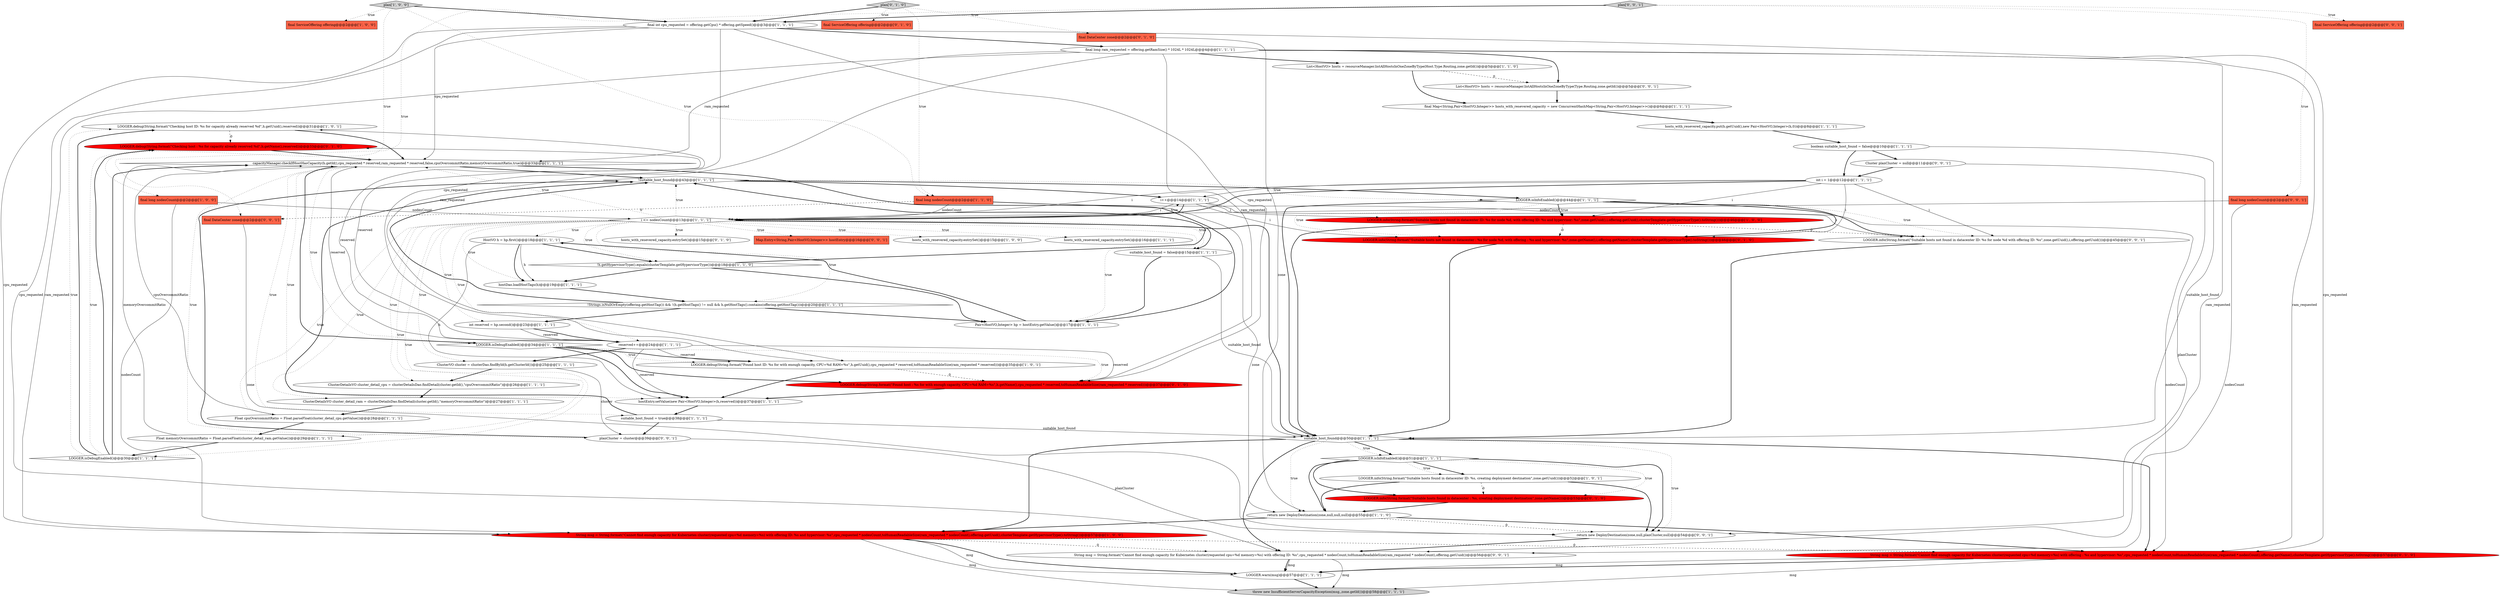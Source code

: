 digraph {
27 [style = filled, label = "LOGGER.debug(String.format(\"Checking host ID: %s for capacity already reserved %d\",h.getUuid(),reserved))@@@31@@@['1', '0', '1']", fillcolor = white, shape = ellipse image = "AAA0AAABBB1BBB"];
32 [style = filled, label = "final long nodesCount@@@2@@@['1', '1', '0']", fillcolor = tomato, shape = box image = "AAA0AAABBB1BBB"];
1 [style = filled, label = "suitable_host_found@@@50@@@['1', '1', '1']", fillcolor = white, shape = diamond image = "AAA0AAABBB1BBB"];
4 [style = filled, label = "LOGGER.isInfoEnabled()@@@51@@@['1', '1', '1']", fillcolor = white, shape = diamond image = "AAA0AAABBB1BBB"];
37 [style = filled, label = "ClusterVO cluster = clusterDao.findById(h.getClusterId())@@@25@@@['1', '1', '1']", fillcolor = white, shape = ellipse image = "AAA0AAABBB1BBB"];
49 [style = filled, label = "LOGGER.debug(String.format(\"Checking host : %s for capacity already reserved %d\",h.getName(),reserved))@@@33@@@['0', '1', '0']", fillcolor = red, shape = ellipse image = "AAA1AAABBB2BBB"];
15 [style = filled, label = "ClusterDetailsVO cluster_detail_ram = clusterDetailsDao.findDetail(cluster.getId(),\"memoryOvercommitRatio\")@@@27@@@['1', '1', '1']", fillcolor = white, shape = ellipse image = "AAA0AAABBB1BBB"];
60 [style = filled, label = "List<HostVO> hosts = resourceManager.listAllHostsInOneZoneByType(Type.Routing,zone.getId())@@@5@@@['0', '0', '1']", fillcolor = white, shape = ellipse image = "AAA0AAABBB3BBB"];
36 [style = filled, label = "LOGGER.isDebugEnabled()@@@30@@@['1', '1', '1']", fillcolor = white, shape = diamond image = "AAA0AAABBB1BBB"];
21 [style = filled, label = "!suitable_host_found@@@43@@@['1', '1', '1']", fillcolor = white, shape = diamond image = "AAA0AAABBB1BBB"];
8 [style = filled, label = "final int cpu_requested = offering.getCpu() * offering.getSpeed()@@@3@@@['1', '1', '1']", fillcolor = white, shape = ellipse image = "AAA0AAABBB1BBB"];
64 [style = filled, label = "final DataCenter zone@@@2@@@['0', '0', '1']", fillcolor = tomato, shape = box image = "AAA0AAABBB3BBB"];
47 [style = filled, label = "String msg = String.format(\"Cannot find enough capacity for Kubernetes cluster(requested cpu=%d memory=%s) with offering : %s and hypervisor: %s\",cpu_requested * nodesCount,toHumanReadableSize(ram_requested * nodesCount),offering.getName(),clusterTemplate.getHypervisorType().toString())@@@57@@@['0', '1', '0']", fillcolor = red, shape = ellipse image = "AAA1AAABBB2BBB"];
19 [style = filled, label = "HostVO h = hp.first()@@@18@@@['1', '1', '1']", fillcolor = white, shape = ellipse image = "AAA0AAABBB1BBB"];
43 [style = filled, label = "LOGGER.info(String.format(\"Suitable hosts not found in datacenter ID: %s for node %d, with offering ID: %s and hypervisor: %s\",zone.getUuid(),i,offering.getUuid(),clusterTemplate.getHypervisorType().toString()))@@@46@@@['1', '0', '0']", fillcolor = red, shape = ellipse image = "AAA1AAABBB1BBB"];
50 [style = filled, label = "hosts_with_resevered_capacity.entrySet()@@@15@@@['0', '1', '0']", fillcolor = white, shape = ellipse image = "AAA0AAABBB2BBB"];
3 [style = filled, label = "plan['1', '0', '0']", fillcolor = lightgray, shape = diamond image = "AAA0AAABBB1BBB"];
14 [style = filled, label = "final Map<String,Pair<HostVO,Integer>> hosts_with_resevered_capacity = new ConcurrentHashMap<String,Pair<HostVO,Integer>>()@@@6@@@['1', '1', '1']", fillcolor = white, shape = ellipse image = "AAA0AAABBB1BBB"];
18 [style = filled, label = "final ServiceOffering offering@@@2@@@['1', '0', '0']", fillcolor = tomato, shape = box image = "AAA0AAABBB1BBB"];
40 [style = filled, label = "suitable_host_found = false@@@15@@@['1', '1', '1']", fillcolor = white, shape = ellipse image = "AAA0AAABBB1BBB"];
39 [style = filled, label = "LOGGER.isDebugEnabled()@@@34@@@['1', '1', '1']", fillcolor = white, shape = diamond image = "AAA0AAABBB1BBB"];
48 [style = filled, label = "final ServiceOffering offering@@@2@@@['0', '1', '0']", fillcolor = tomato, shape = box image = "AAA0AAABBB2BBB"];
55 [style = filled, label = "final ServiceOffering offering@@@2@@@['0', '0', '1']", fillcolor = tomato, shape = box image = "AAA0AAABBB3BBB"];
9 [style = filled, label = "String msg = String.format(\"Cannot find enough capacity for Kubernetes cluster(requested cpu=%d memory=%s) with offering ID: %s and hypervisor: %s\",cpu_requested * nodesCount,toHumanReadableSize(ram_requested * nodesCount),offering.getUuid(),clusterTemplate.getHypervisorType().toString())@@@57@@@['1', '0', '0']", fillcolor = red, shape = ellipse image = "AAA1AAABBB1BBB"];
56 [style = filled, label = "Map.Entry<String,Pair<HostVO,Integer>> hostEntry@@@16@@@['0', '0', '1']", fillcolor = tomato, shape = box image = "AAA0AAABBB3BBB"];
58 [style = filled, label = "String msg = String.format(\"Cannot find enough capacity for Kubernetes cluster(requested cpu=%d memory=%s) with offering ID: %s\",cpu_requested * nodesCount,toHumanReadableSize(ram_requested * nodesCount),offering.getUuid())@@@56@@@['0', '0', '1']", fillcolor = white, shape = ellipse image = "AAA0AAABBB3BBB"];
62 [style = filled, label = "planCluster = cluster@@@39@@@['0', '0', '1']", fillcolor = white, shape = ellipse image = "AAA0AAABBB3BBB"];
53 [style = filled, label = "LOGGER.info(String.format(\"Suitable hosts not found in datacenter : %s for node %d, with offering : %s and hypervisor: %s\",zone.getName(),i,offering.getName(),clusterTemplate.getHypervisorType().toString()))@@@46@@@['0', '1', '0']", fillcolor = red, shape = ellipse image = "AAA1AAABBB2BBB"];
12 [style = filled, label = "hosts_with_resevered_capacity.entrySet()@@@15@@@['1', '0', '0']", fillcolor = white, shape = ellipse image = "AAA0AAABBB1BBB"];
38 [style = filled, label = "Float memoryOvercommitRatio = Float.parseFloat(cluster_detail_ram.getValue())@@@29@@@['1', '1', '1']", fillcolor = white, shape = ellipse image = "AAA0AAABBB1BBB"];
23 [style = filled, label = "LOGGER.info(String.format(\"Suitable hosts found in datacenter ID: %s, creating deployment destination\",zone.getUuid()))@@@52@@@['1', '0', '1']", fillcolor = white, shape = ellipse image = "AAA0AAABBB1BBB"];
7 [style = filled, label = "Float cpuOvercommitRatio = Float.parseFloat(cluster_detail_cpu.getValue())@@@28@@@['1', '1', '1']", fillcolor = white, shape = ellipse image = "AAA0AAABBB1BBB"];
22 [style = filled, label = "return new DeployDestination(zone,null,null,null)@@@55@@@['1', '1', '0']", fillcolor = white, shape = ellipse image = "AAA0AAABBB1BBB"];
33 [style = filled, label = "hosts_with_resevered_capacity.entrySet()@@@16@@@['1', '1', '1']", fillcolor = white, shape = ellipse image = "AAA0AAABBB1BBB"];
34 [style = filled, label = "List<HostVO> hosts = resourceManager.listAllHostsInOneZoneByType(Host.Type.Routing,zone.getId())@@@5@@@['1', '1', '0']", fillcolor = white, shape = ellipse image = "AAA0AAABBB1BBB"];
41 [style = filled, label = "!h.getHypervisorType().equals(clusterTemplate.getHypervisorType())@@@18@@@['1', '1', '0']", fillcolor = white, shape = diamond image = "AAA0AAABBB1BBB"];
61 [style = filled, label = "Cluster planCluster = null@@@11@@@['0', '0', '1']", fillcolor = white, shape = ellipse image = "AAA0AAABBB3BBB"];
63 [style = filled, label = "LOGGER.info(String.format(\"Suitable hosts not found in datacenter ID: %s for node %d with offering ID: %s\",zone.getUuid(),i,offering.getUuid()))@@@45@@@['0', '0', '1']", fillcolor = white, shape = ellipse image = "AAA0AAABBB3BBB"];
54 [style = filled, label = "return new DeployDestination(zone,null,planCluster,null)@@@54@@@['0', '0', '1']", fillcolor = white, shape = ellipse image = "AAA0AAABBB3BBB"];
26 [style = filled, label = "hosts_with_resevered_capacity.put(h.getUuid(),new Pair<HostVO,Integer>(h,0))@@@8@@@['1', '1', '1']", fillcolor = white, shape = ellipse image = "AAA0AAABBB1BBB"];
35 [style = filled, label = "capacityManager.checkIfHostHasCapacity(h.getId(),cpu_requested * reserved,ram_requested * reserved,false,cpuOvercommitRatio,memoryOvercommitRatio,true)@@@33@@@['1', '1', '1']", fillcolor = white, shape = diamond image = "AAA0AAABBB1BBB"];
0 [style = filled, label = "reserved++@@@24@@@['1', '1', '1']", fillcolor = white, shape = ellipse image = "AAA0AAABBB1BBB"];
10 [style = filled, label = "int i = 1@@@12@@@['1', '1', '1']", fillcolor = white, shape = ellipse image = "AAA0AAABBB1BBB"];
29 [style = filled, label = "ClusterDetailsVO cluster_detail_cpu = clusterDetailsDao.findDetail(cluster.getId(),\"cpuOvercommitRatio\")@@@26@@@['1', '1', '1']", fillcolor = white, shape = ellipse image = "AAA0AAABBB1BBB"];
59 [style = filled, label = "final long nodesCount@@@2@@@['0', '0', '1']", fillcolor = tomato, shape = box image = "AAA0AAABBB3BBB"];
16 [style = filled, label = "LOGGER.debug(String.format(\"Found host ID: %s for with enough capacity, CPU=%d RAM=%s\",h.getUuid(),cpu_requested * reserved,toHumanReadableSize(ram_requested * reserved)))@@@35@@@['1', '0', '1']", fillcolor = white, shape = ellipse image = "AAA0AAABBB1BBB"];
46 [style = filled, label = "LOGGER.info(String.format(\"Suitable hosts found in datacenter : %s, creating deployment destination\",zone.getName()))@@@53@@@['0', '1', '0']", fillcolor = red, shape = ellipse image = "AAA1AAABBB2BBB"];
6 [style = filled, label = "final long nodesCount@@@2@@@['1', '0', '0']", fillcolor = tomato, shape = box image = "AAA0AAABBB1BBB"];
51 [style = filled, label = "plan['0', '1', '0']", fillcolor = lightgray, shape = diamond image = "AAA0AAABBB2BBB"];
52 [style = filled, label = "LOGGER.debug(String.format(\"Found host : %s for with enough capacity, CPU=%d RAM=%s\",h.getName(),cpu_requested * reserved,toHumanReadableSize(ram_requested * reserved)))@@@37@@@['0', '1', '0']", fillcolor = red, shape = ellipse image = "AAA1AAABBB2BBB"];
5 [style = filled, label = "final long ram_requested = offering.getRamSize() * 1024L * 1024L@@@4@@@['1', '1', '1']", fillcolor = white, shape = ellipse image = "AAA0AAABBB1BBB"];
28 [style = filled, label = "throw new InsufficientServerCapacityException(msg,,zone.getId())@@@58@@@['1', '1', '1']", fillcolor = lightgray, shape = ellipse image = "AAA0AAABBB1BBB"];
57 [style = filled, label = "plan['0', '0', '1']", fillcolor = lightgray, shape = diamond image = "AAA0AAABBB3BBB"];
2 [style = filled, label = "Pair<HostVO,Integer> hp = hostEntry.getValue()@@@17@@@['1', '1', '1']", fillcolor = white, shape = ellipse image = "AAA0AAABBB1BBB"];
11 [style = filled, label = "i <= nodesCount@@@13@@@['1', '1', '1']", fillcolor = white, shape = diamond image = "AAA0AAABBB1BBB"];
42 [style = filled, label = "!Strings.isNullOrEmpty(offering.getHostTag()) && !(h.getHostTags() != null && h.getHostTags().contains(offering.getHostTag()))@@@20@@@['1', '1', '1']", fillcolor = white, shape = diamond image = "AAA0AAABBB1BBB"];
17 [style = filled, label = "LOGGER.warn(msg)@@@57@@@['1', '1', '1']", fillcolor = white, shape = ellipse image = "AAA0AAABBB1BBB"];
44 [style = filled, label = "i++@@@14@@@['1', '1', '1']", fillcolor = white, shape = ellipse image = "AAA0AAABBB1BBB"];
45 [style = filled, label = "final DataCenter zone@@@2@@@['0', '1', '0']", fillcolor = tomato, shape = box image = "AAA0AAABBB2BBB"];
30 [style = filled, label = "hostEntry.setValue(new Pair<HostVO,Integer>(h,reserved))@@@37@@@['1', '1', '1']", fillcolor = white, shape = ellipse image = "AAA0AAABBB1BBB"];
24 [style = filled, label = "hostDao.loadHostTags(h)@@@19@@@['1', '1', '1']", fillcolor = white, shape = ellipse image = "AAA0AAABBB1BBB"];
25 [style = filled, label = "boolean suitable_host_found = false@@@10@@@['1', '1', '1']", fillcolor = white, shape = ellipse image = "AAA0AAABBB1BBB"];
13 [style = filled, label = "suitable_host_found = true@@@38@@@['1', '1', '1']", fillcolor = white, shape = ellipse image = "AAA0AAABBB1BBB"];
20 [style = filled, label = "LOGGER.isInfoEnabled()@@@44@@@['1', '1', '1']", fillcolor = white, shape = diamond image = "AAA0AAABBB1BBB"];
31 [style = filled, label = "int reserved = hp.second()@@@23@@@['1', '1', '1']", fillcolor = white, shape = ellipse image = "AAA0AAABBB1BBB"];
40->2 [style = bold, label=""];
29->15 [style = bold, label=""];
30->13 [style = bold, label=""];
9->17 [style = solid, label="msg"];
11->41 [style = dotted, label="true"];
44->63 [style = solid, label="i"];
51->45 [style = dotted, label="true"];
11->12 [style = dotted, label="true"];
6->9 [style = solid, label="nodesCount"];
47->17 [style = solid, label="msg"];
57->8 [style = bold, label=""];
11->40 [style = dotted, label="true"];
51->48 [style = dotted, label="true"];
31->0 [style = solid, label="reserved"];
62->54 [style = solid, label="planCluster"];
3->6 [style = dotted, label="true"];
64->54 [style = solid, label="zone"];
11->44 [style = dotted, label="true"];
61->10 [style = bold, label=""];
5->34 [style = bold, label=""];
19->24 [style = bold, label=""];
58->17 [style = bold, label=""];
11->2 [style = dotted, label="true"];
23->22 [style = bold, label=""];
11->31 [style = dotted, label="true"];
45->22 [style = solid, label="zone"];
20->43 [style = dotted, label="true"];
0->52 [style = solid, label="reserved"];
1->54 [style = dotted, label="true"];
32->64 [style = dashed, label="0"];
11->0 [style = dotted, label="true"];
43->1 [style = bold, label=""];
22->47 [style = bold, label=""];
32->22 [style = solid, label="zone"];
10->63 [style = solid, label="i"];
5->9 [style = solid, label="ram_requested"];
20->43 [style = bold, label=""];
25->10 [style = bold, label=""];
42->21 [style = bold, label=""];
11->15 [style = dotted, label="true"];
20->63 [style = bold, label=""];
4->46 [style = bold, label=""];
11->36 [style = dotted, label="true"];
10->11 [style = bold, label=""];
11->7 [style = dotted, label="true"];
11->33 [style = dotted, label="true"];
1->4 [style = bold, label=""];
21->44 [style = bold, label=""];
44->53 [style = solid, label="i"];
32->11 [style = solid, label="nodesCount"];
42->2 [style = bold, label=""];
11->37 [style = dotted, label="true"];
63->1 [style = bold, label=""];
21->20 [style = dotted, label="true"];
44->43 [style = solid, label="i"];
41->21 [style = bold, label=""];
4->23 [style = dotted, label="true"];
22->9 [style = bold, label=""];
1->22 [style = dotted, label="true"];
37->29 [style = bold, label=""];
9->17 [style = bold, label=""];
11->35 [style = dotted, label="true"];
42->31 [style = bold, label=""];
1->4 [style = dotted, label="true"];
19->24 [style = solid, label="h"];
7->35 [style = solid, label="cpuOvercommitRatio"];
59->58 [style = solid, label="nodesCount"];
37->62 [style = solid, label="cluster"];
41->2 [style = bold, label=""];
10->43 [style = solid, label="i"];
35->21 [style = bold, label=""];
35->30 [style = dotted, label="true"];
54->58 [style = bold, label=""];
10->11 [style = solid, label="i"];
10->44 [style = solid, label="i"];
39->52 [style = bold, label=""];
1->58 [style = bold, label=""];
35->62 [style = dotted, label="true"];
5->47 [style = solid, label="ram_requested"];
19->41 [style = bold, label=""];
36->49 [style = bold, label=""];
3->18 [style = dotted, label="true"];
40->1 [style = solid, label="suitable_host_found"];
5->35 [style = solid, label="ram_requested"];
58->17 [style = solid, label="msg"];
34->14 [style = bold, label=""];
11->19 [style = dotted, label="true"];
36->35 [style = bold, label=""];
4->22 [style = bold, label=""];
4->23 [style = bold, label=""];
11->24 [style = dotted, label="true"];
22->54 [style = dashed, label="0"];
11->38 [style = dotted, label="true"];
23->54 [style = bold, label=""];
43->63 [style = dashed, label="0"];
39->16 [style = bold, label=""];
16->52 [style = dashed, label="0"];
19->30 [style = solid, label="h"];
8->35 [style = solid, label="cpu_requested"];
49->35 [style = bold, label=""];
13->62 [style = bold, label=""];
31->0 [style = bold, label=""];
20->63 [style = dotted, label="true"];
11->29 [style = dotted, label="true"];
35->39 [style = bold, label=""];
35->2 [style = bold, label=""];
13->1 [style = solid, label="suitable_host_found"];
20->1 [style = bold, label=""];
0->27 [style = solid, label="reserved"];
8->52 [style = solid, label="cpu_requested"];
44->11 [style = solid, label="i"];
27->35 [style = bold, label=""];
1->9 [style = bold, label=""];
4->54 [style = bold, label=""];
36->49 [style = dotted, label="true"];
5->16 [style = solid, label="ram_requested"];
32->47 [style = solid, label="nodesCount"];
20->53 [style = dotted, label="true"];
60->14 [style = bold, label=""];
23->46 [style = dashed, label="0"];
8->9 [style = solid, label="cpu_requested"];
4->46 [style = dotted, label="true"];
6->11 [style = solid, label="nodesCount"];
3->8 [style = bold, label=""];
35->13 [style = dotted, label="true"];
16->30 [style = bold, label=""];
9->28 [style = solid, label="msg"];
0->16 [style = solid, label="reserved"];
53->1 [style = bold, label=""];
8->16 [style = solid, label="cpu_requested"];
51->8 [style = bold, label=""];
10->53 [style = solid, label="i"];
8->58 [style = solid, label="cpu_requested"];
46->22 [style = bold, label=""];
24->42 [style = bold, label=""];
38->35 [style = solid, label="memoryOvercommitRatio"];
35->39 [style = dotted, label="true"];
11->56 [style = dotted, label="true"];
2->19 [style = bold, label=""];
36->27 [style = dotted, label="true"];
3->32 [style = dotted, label="true"];
39->52 [style = dotted, label="true"];
27->49 [style = dashed, label="0"];
0->30 [style = solid, label="reserved"];
0->37 [style = bold, label=""];
41->24 [style = bold, label=""];
15->7 [style = bold, label=""];
43->53 [style = dashed, label="0"];
11->1 [style = bold, label=""];
5->60 [style = bold, label=""];
25->1 [style = solid, label="suitable_host_found"];
26->25 [style = bold, label=""];
58->28 [style = solid, label="msg"];
59->11 [style = solid, label="nodesCount"];
57->59 [style = dotted, label="true"];
38->36 [style = bold, label=""];
0->49 [style = solid, label="reserved"];
61->54 [style = solid, label="planCluster"];
39->16 [style = dotted, label="true"];
20->53 [style = bold, label=""];
8->47 [style = solid, label="cpu_requested"];
11->40 [style = bold, label=""];
11->42 [style = dotted, label="true"];
57->64 [style = dotted, label="true"];
11->50 [style = dotted, label="true"];
39->30 [style = bold, label=""];
57->55 [style = dotted, label="true"];
14->26 [style = bold, label=""];
9->47 [style = dashed, label="0"];
7->38 [style = bold, label=""];
17->28 [style = bold, label=""];
1->47 [style = bold, label=""];
21->20 [style = bold, label=""];
36->27 [style = bold, label=""];
8->5 [style = bold, label=""];
9->58 [style = dashed, label="0"];
44->11 [style = bold, label=""];
25->61 [style = bold, label=""];
11->21 [style = dotted, label="true"];
5->52 [style = solid, label="ram_requested"];
47->17 [style = bold, label=""];
34->60 [style = dashed, label="0"];
13->21 [style = bold, label=""];
5->58 [style = solid, label="ram_requested"];
51->32 [style = dotted, label="true"];
47->28 [style = solid, label="msg"];
0->35 [style = solid, label="reserved"];
52->30 [style = bold, label=""];
62->21 [style = bold, label=""];
}
